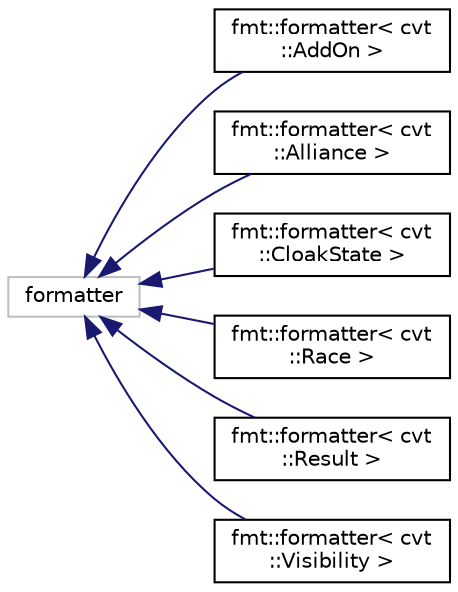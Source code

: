 digraph "Graphical Class Hierarchy"
{
 // LATEX_PDF_SIZE
  edge [fontname="Helvetica",fontsize="10",labelfontname="Helvetica",labelfontsize="10"];
  node [fontname="Helvetica",fontsize="10",shape=record];
  rankdir="LR";
  Node11 [label="formatter",height=0.2,width=0.4,color="grey75", fillcolor="white", style="filled",tooltip=" "];
  Node11 -> Node0 [dir="back",color="midnightblue",fontsize="10",style="solid",fontname="Helvetica"];
  Node0 [label="fmt::formatter\< cvt\l::AddOn \>",height=0.2,width=0.4,color="black", fillcolor="white", style="filled",URL="$d9/d8e/structfmt_1_1formatter_3_01cvt_1_1AddOn_01_4.html",tooltip=" "];
  Node11 -> Node13 [dir="back",color="midnightblue",fontsize="10",style="solid",fontname="Helvetica"];
  Node13 [label="fmt::formatter\< cvt\l::Alliance \>",height=0.2,width=0.4,color="black", fillcolor="white", style="filled",URL="$d5/d9a/structfmt_1_1formatter_3_01cvt_1_1Alliance_01_4.html",tooltip=" "];
  Node11 -> Node14 [dir="back",color="midnightblue",fontsize="10",style="solid",fontname="Helvetica"];
  Node14 [label="fmt::formatter\< cvt\l::CloakState \>",height=0.2,width=0.4,color="black", fillcolor="white", style="filled",URL="$d1/dc9/structfmt_1_1formatter_3_01cvt_1_1CloakState_01_4.html",tooltip=" "];
  Node11 -> Node15 [dir="back",color="midnightblue",fontsize="10",style="solid",fontname="Helvetica"];
  Node15 [label="fmt::formatter\< cvt\l::Race \>",height=0.2,width=0.4,color="black", fillcolor="white", style="filled",URL="$de/df5/structfmt_1_1formatter_3_01cvt_1_1Race_01_4.html",tooltip=" "];
  Node11 -> Node16 [dir="back",color="midnightblue",fontsize="10",style="solid",fontname="Helvetica"];
  Node16 [label="fmt::formatter\< cvt\l::Result \>",height=0.2,width=0.4,color="black", fillcolor="white", style="filled",URL="$d1/d8b/structfmt_1_1formatter_3_01cvt_1_1Result_01_4.html",tooltip=" "];
  Node11 -> Node17 [dir="back",color="midnightblue",fontsize="10",style="solid",fontname="Helvetica"];
  Node17 [label="fmt::formatter\< cvt\l::Visibility \>",height=0.2,width=0.4,color="black", fillcolor="white", style="filled",URL="$d3/d9f/structfmt_1_1formatter_3_01cvt_1_1Visibility_01_4.html",tooltip=" "];
}
